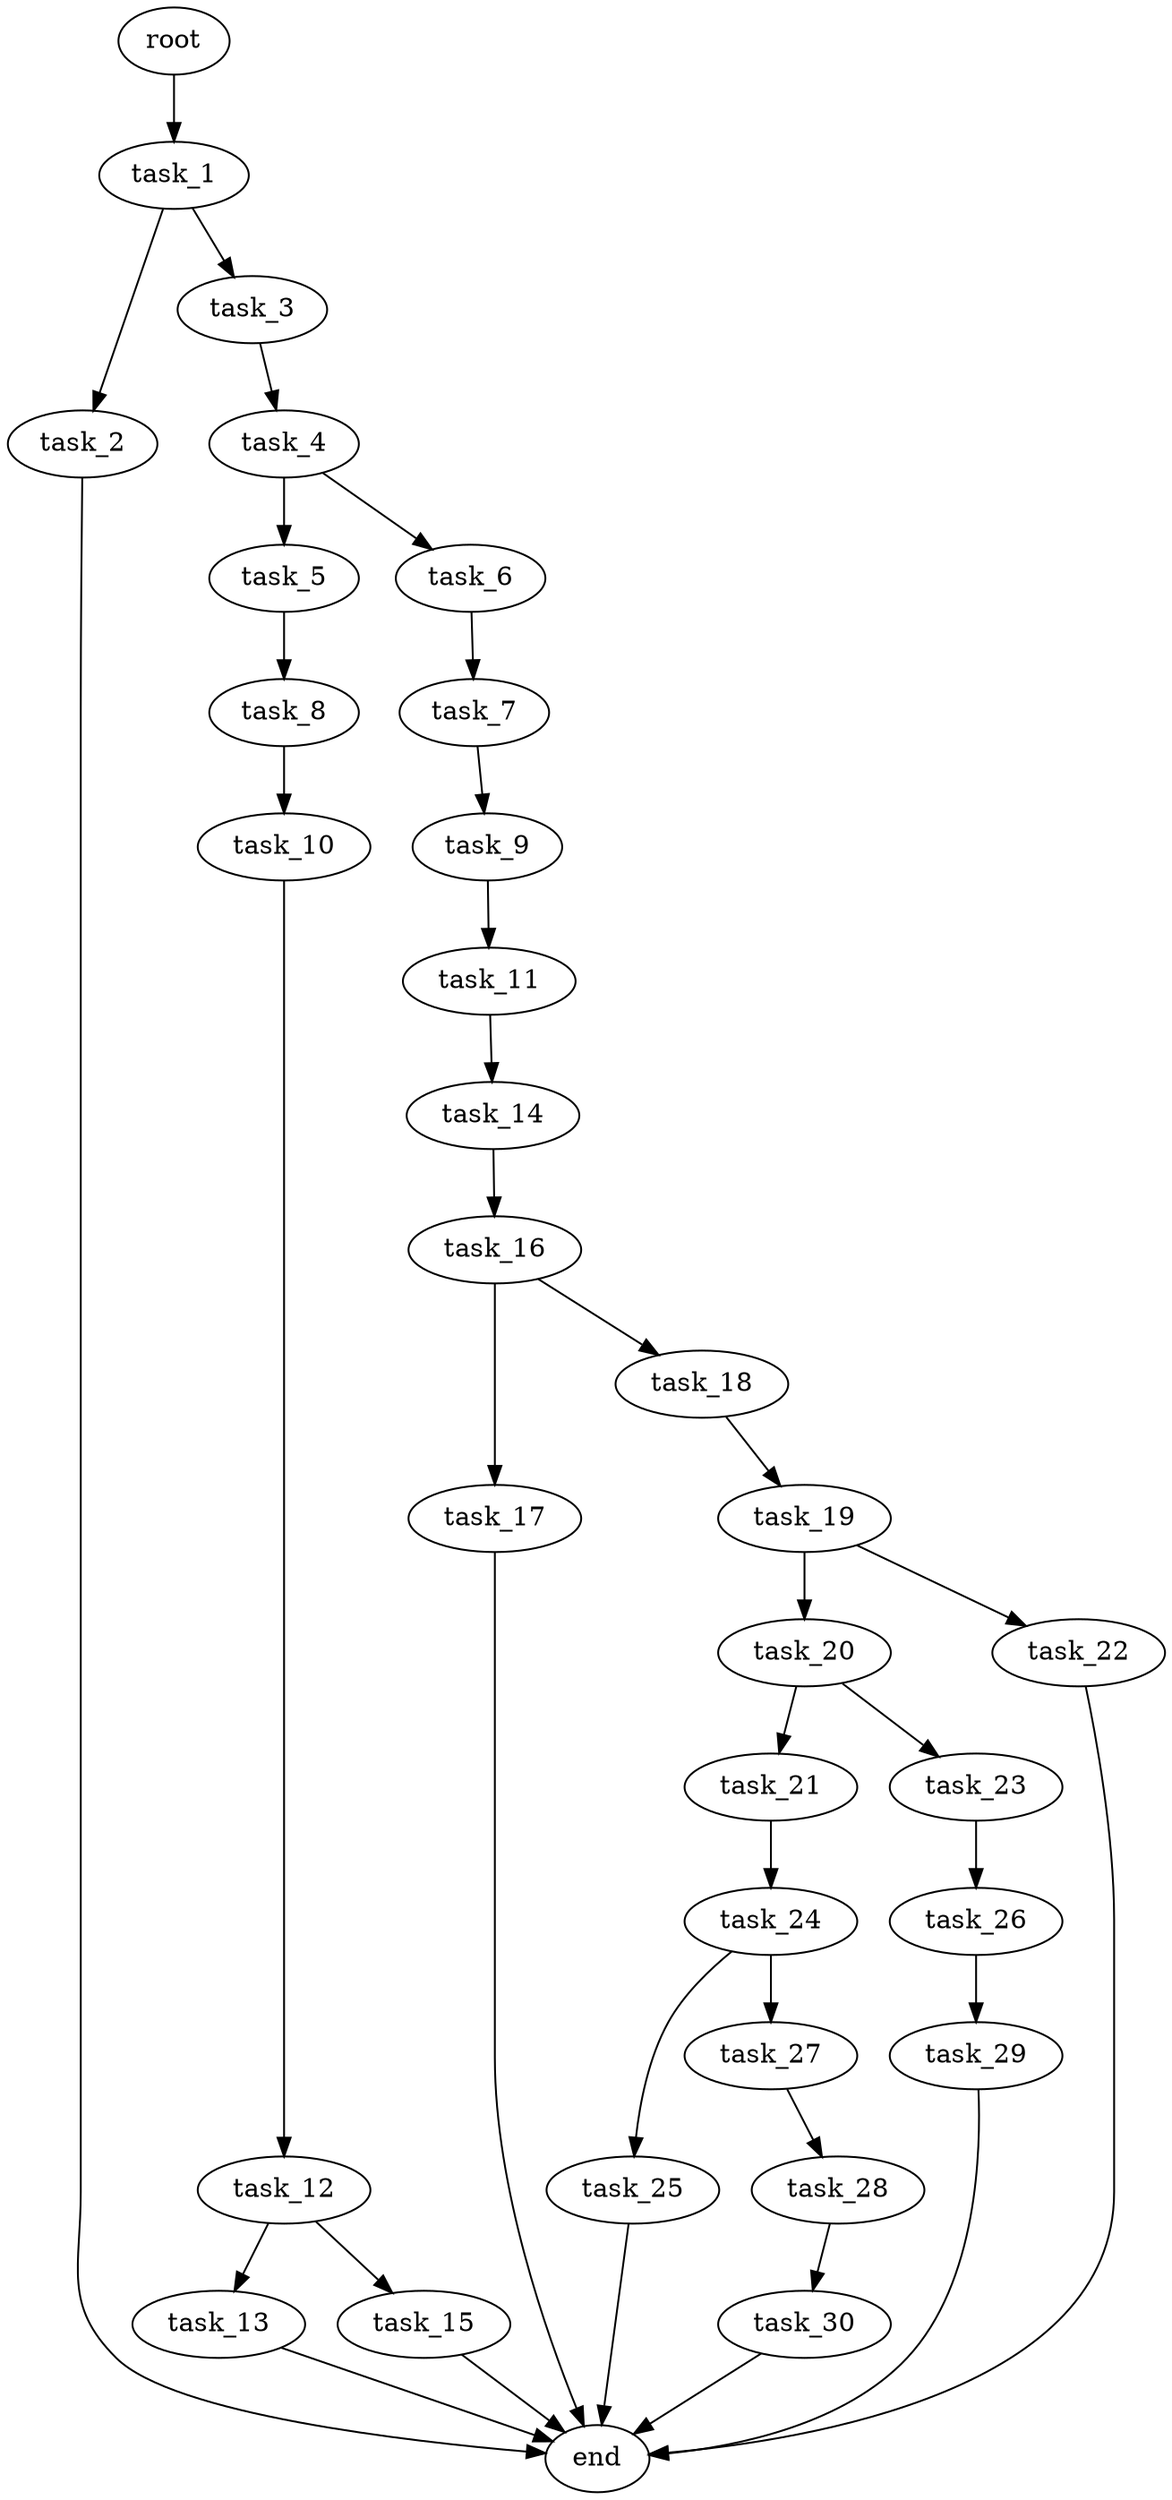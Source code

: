 digraph G {
  root [size="0.000000e+00"];
  task_1 [size="9.204001e+09"];
  task_2 [size="6.917397e+09"];
  task_3 [size="5.436908e+09"];
  task_4 [size="7.907418e+09"];
  task_5 [size="3.595935e+09"];
  task_6 [size="8.955120e+09"];
  task_7 [size="5.369523e+09"];
  task_8 [size="6.382165e+09"];
  task_9 [size="8.507344e+08"];
  task_10 [size="7.689772e+09"];
  task_11 [size="6.576359e+09"];
  task_12 [size="3.550733e+09"];
  task_13 [size="6.470351e+09"];
  task_14 [size="4.439226e+08"];
  task_15 [size="9.836098e+09"];
  task_16 [size="6.775041e+09"];
  task_17 [size="3.996778e+09"];
  task_18 [size="7.527075e+09"];
  task_19 [size="9.657202e+09"];
  task_20 [size="4.305125e+09"];
  task_21 [size="1.064672e+08"];
  task_22 [size="2.588125e+09"];
  task_23 [size="5.107252e+09"];
  task_24 [size="5.188459e+09"];
  task_25 [size="5.805602e+09"];
  task_26 [size="5.752779e+09"];
  task_27 [size="4.458340e+09"];
  task_28 [size="3.911951e+09"];
  task_29 [size="7.723650e+09"];
  task_30 [size="5.886311e+09"];
  end [size="0.000000e+00"];

  root -> task_1 [size="1.000000e-12"];
  task_1 -> task_2 [size="6.917397e+08"];
  task_1 -> task_3 [size="5.436908e+08"];
  task_2 -> end [size="1.000000e-12"];
  task_3 -> task_4 [size="7.907418e+08"];
  task_4 -> task_5 [size="3.595935e+08"];
  task_4 -> task_6 [size="8.955120e+08"];
  task_5 -> task_8 [size="6.382165e+08"];
  task_6 -> task_7 [size="5.369523e+08"];
  task_7 -> task_9 [size="8.507344e+07"];
  task_8 -> task_10 [size="7.689772e+08"];
  task_9 -> task_11 [size="6.576359e+08"];
  task_10 -> task_12 [size="3.550733e+08"];
  task_11 -> task_14 [size="4.439226e+07"];
  task_12 -> task_13 [size="6.470351e+08"];
  task_12 -> task_15 [size="9.836098e+08"];
  task_13 -> end [size="1.000000e-12"];
  task_14 -> task_16 [size="6.775041e+08"];
  task_15 -> end [size="1.000000e-12"];
  task_16 -> task_17 [size="3.996778e+08"];
  task_16 -> task_18 [size="7.527075e+08"];
  task_17 -> end [size="1.000000e-12"];
  task_18 -> task_19 [size="9.657202e+08"];
  task_19 -> task_20 [size="4.305125e+08"];
  task_19 -> task_22 [size="2.588125e+08"];
  task_20 -> task_21 [size="1.064672e+07"];
  task_20 -> task_23 [size="5.107252e+08"];
  task_21 -> task_24 [size="5.188459e+08"];
  task_22 -> end [size="1.000000e-12"];
  task_23 -> task_26 [size="5.752779e+08"];
  task_24 -> task_25 [size="5.805602e+08"];
  task_24 -> task_27 [size="4.458340e+08"];
  task_25 -> end [size="1.000000e-12"];
  task_26 -> task_29 [size="7.723650e+08"];
  task_27 -> task_28 [size="3.911951e+08"];
  task_28 -> task_30 [size="5.886311e+08"];
  task_29 -> end [size="1.000000e-12"];
  task_30 -> end [size="1.000000e-12"];
}
